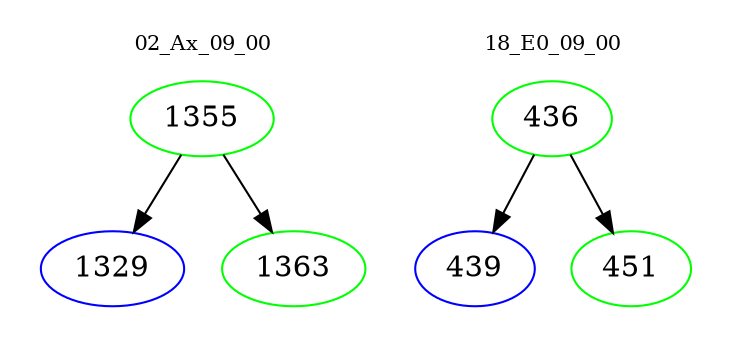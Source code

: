 digraph{
subgraph cluster_0 {
color = white
label = "02_Ax_09_00";
fontsize=10;
T0_1355 [label="1355", color="green"]
T0_1355 -> T0_1329 [color="black"]
T0_1329 [label="1329", color="blue"]
T0_1355 -> T0_1363 [color="black"]
T0_1363 [label="1363", color="green"]
}
subgraph cluster_1 {
color = white
label = "18_E0_09_00";
fontsize=10;
T1_436 [label="436", color="green"]
T1_436 -> T1_439 [color="black"]
T1_439 [label="439", color="blue"]
T1_436 -> T1_451 [color="black"]
T1_451 [label="451", color="green"]
}
}

